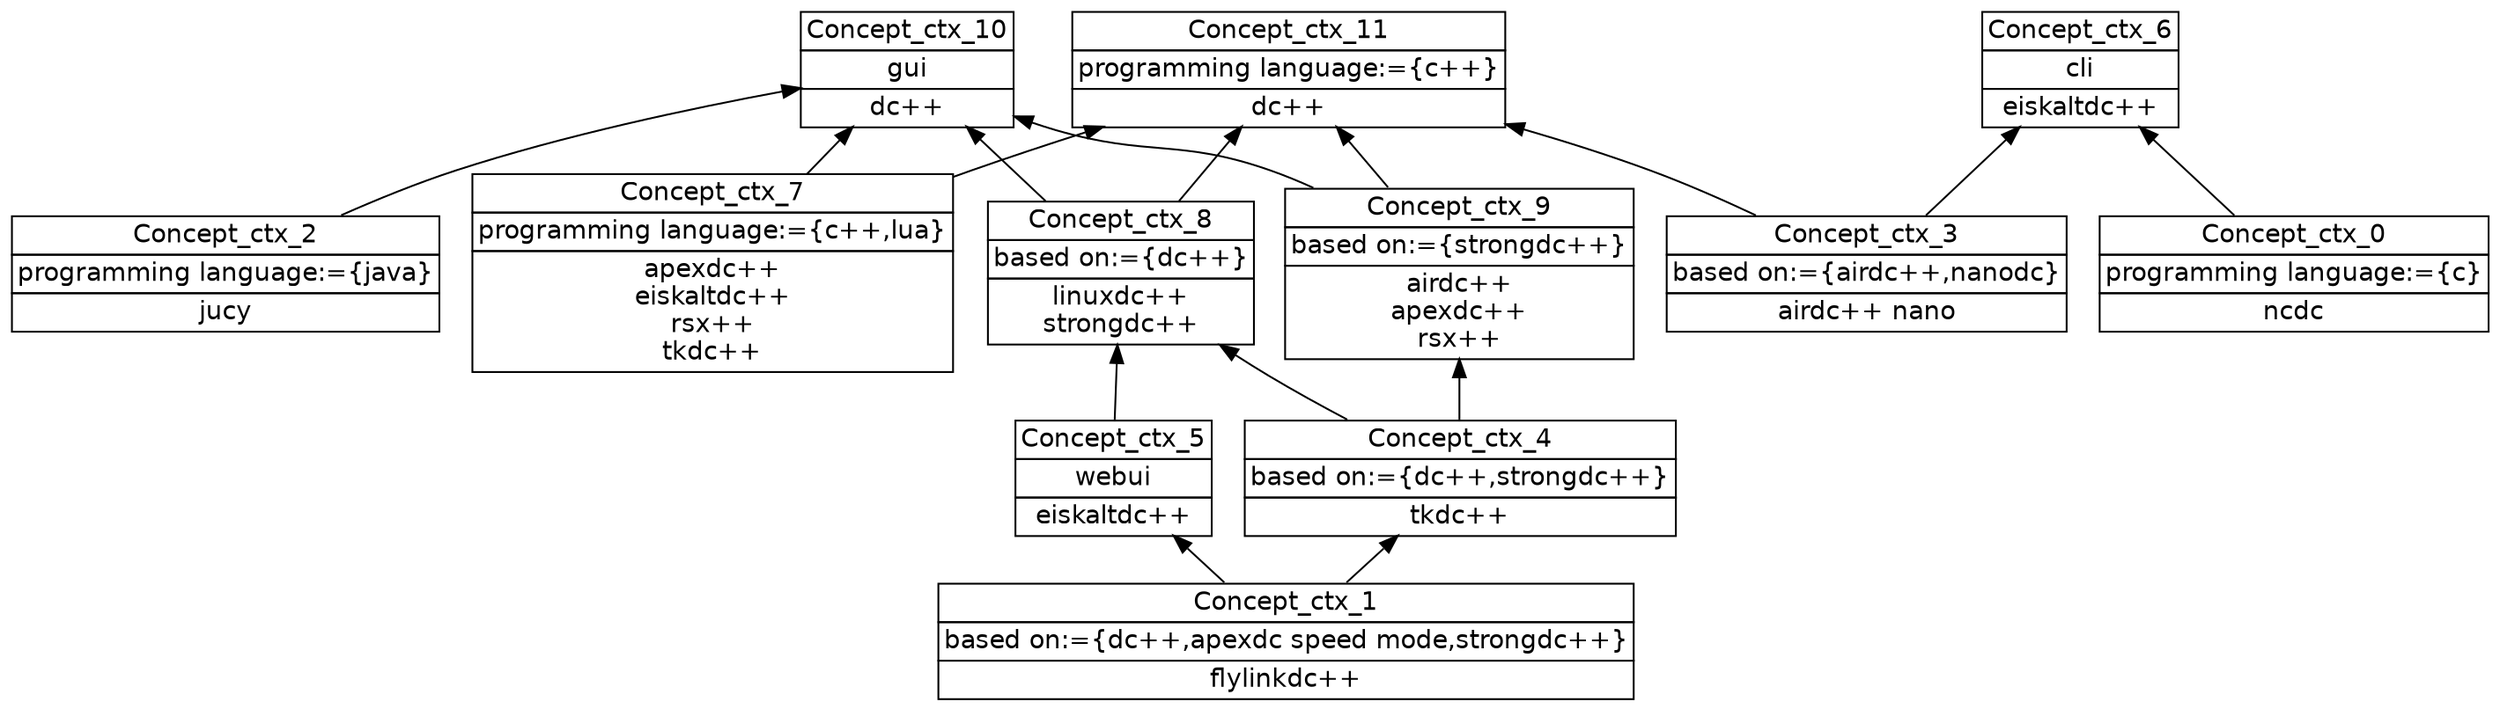 digraph G { 
	rankdir=BT;
	margin=0;
	node [margin="0.03,0.03",fontname="DejaVu Sans"];
	ranksep=0.3;
	nodesep=0.2;
//graph[label="name:ctx,concept number:12,object number:12,attribute number:12"
4 [shape=none,label=<<table border="0" cellborder="1" cellspacing="0" port="p"><tr><td>Concept_ctx_2</td></tr><tr><td>programming language:={java}<br/></td></tr><tr><td>jucy<br/></td></tr></table>>];
5 [shape=none,label=<<table border="0" cellborder="1" cellspacing="0" port="p"><tr><td>Concept_ctx_0</td></tr><tr><td>programming language:={c}<br/></td></tr><tr><td>ncdc<br/></td></tr></table>>];
9 [shape=none,label=<<table border="0" cellborder="1" cellspacing="0" port="p"><tr><td>Concept_ctx_3</td></tr><tr><td>based on:={airdc++,nanodc}<br/></td></tr><tr><td>airdc++ nano<br/></td></tr></table>>];
10 [shape=none,label=<<table border="0" cellborder="1" cellspacing="0" port="p"><tr><td>Concept_ctx_4</td></tr><tr><td>based on:={dc++,strongdc++}<br/></td></tr><tr><td>tkdc++<br/></td></tr></table>>];
2 [shape=none,label=<<table border="0" cellborder="1" cellspacing="0" port="p"><tr><td>Concept_ctx_5</td></tr><tr><td>webui<br/></td></tr><tr><td>eiskaltdc++<br/></td></tr></table>>];
1 [shape=none,label=<<table border="0" cellborder="1" cellspacing="0" port="p"><tr><td>Concept_ctx_6</td></tr><tr><td>cli<br/></td></tr><tr><td>eiskaltdc++<br/></td></tr></table>>];
6 [shape=none,label=<<table border="0" cellborder="1" cellspacing="0" port="p"><tr><td>Concept_ctx_7</td></tr><tr><td>programming language:={c++,lua}<br/></td></tr><tr><td>apexdc++<br/>eiskaltdc++<br/>rsx++<br/>tkdc++<br/></td></tr></table>>];
7 [shape=none,label=<<table border="0" cellborder="1" cellspacing="0" port="p"><tr><td>Concept_ctx_8</td></tr><tr><td>based on:={dc++}<br/></td></tr><tr><td>linuxdc++<br/>strongdc++<br/></td></tr></table>>];
8 [shape=none,label=<<table border="0" cellborder="1" cellspacing="0" port="p"><tr><td>Concept_ctx_9</td></tr><tr><td>based on:={strongdc++}<br/></td></tr><tr><td>airdc++<br/>apexdc++<br/>rsx++<br/></td></tr></table>>];
0 [shape=none,label=<<table border="0" cellborder="1" cellspacing="0" port="p"><tr><td>Concept_ctx_10</td></tr><tr><td>gui<br/></td></tr><tr><td>dc++<br/></td></tr></table>>];
3 [shape=none,label=<<table border="0" cellborder="1" cellspacing="0" port="p"><tr><td>Concept_ctx_11</td></tr><tr><td>programming language:={c++}<br/></td></tr><tr><td>dc++<br/></td></tr></table>>];
11 [shape=none,label=<<table border="0" cellborder="1" cellspacing="0" port="p"><tr><td>Concept_ctx_1</td></tr><tr><td>based on:={dc++,apexdc speed mode,strongdc++}<br/></td></tr><tr><td>flylinkdc++<br/></td></tr></table>>];
	11:p -> 10:p
	11:p -> 2:p
	5:p -> 1:p
	9:p -> 1:p
	2:p -> 7:p
	10:p -> 7:p
	10:p -> 8:p
	7:p -> 0:p
	8:p -> 0:p
	6:p -> 0:p
	4:p -> 0:p
	7:p -> 3:p
	8:p -> 3:p
	6:p -> 3:p
	9:p -> 3:p
}